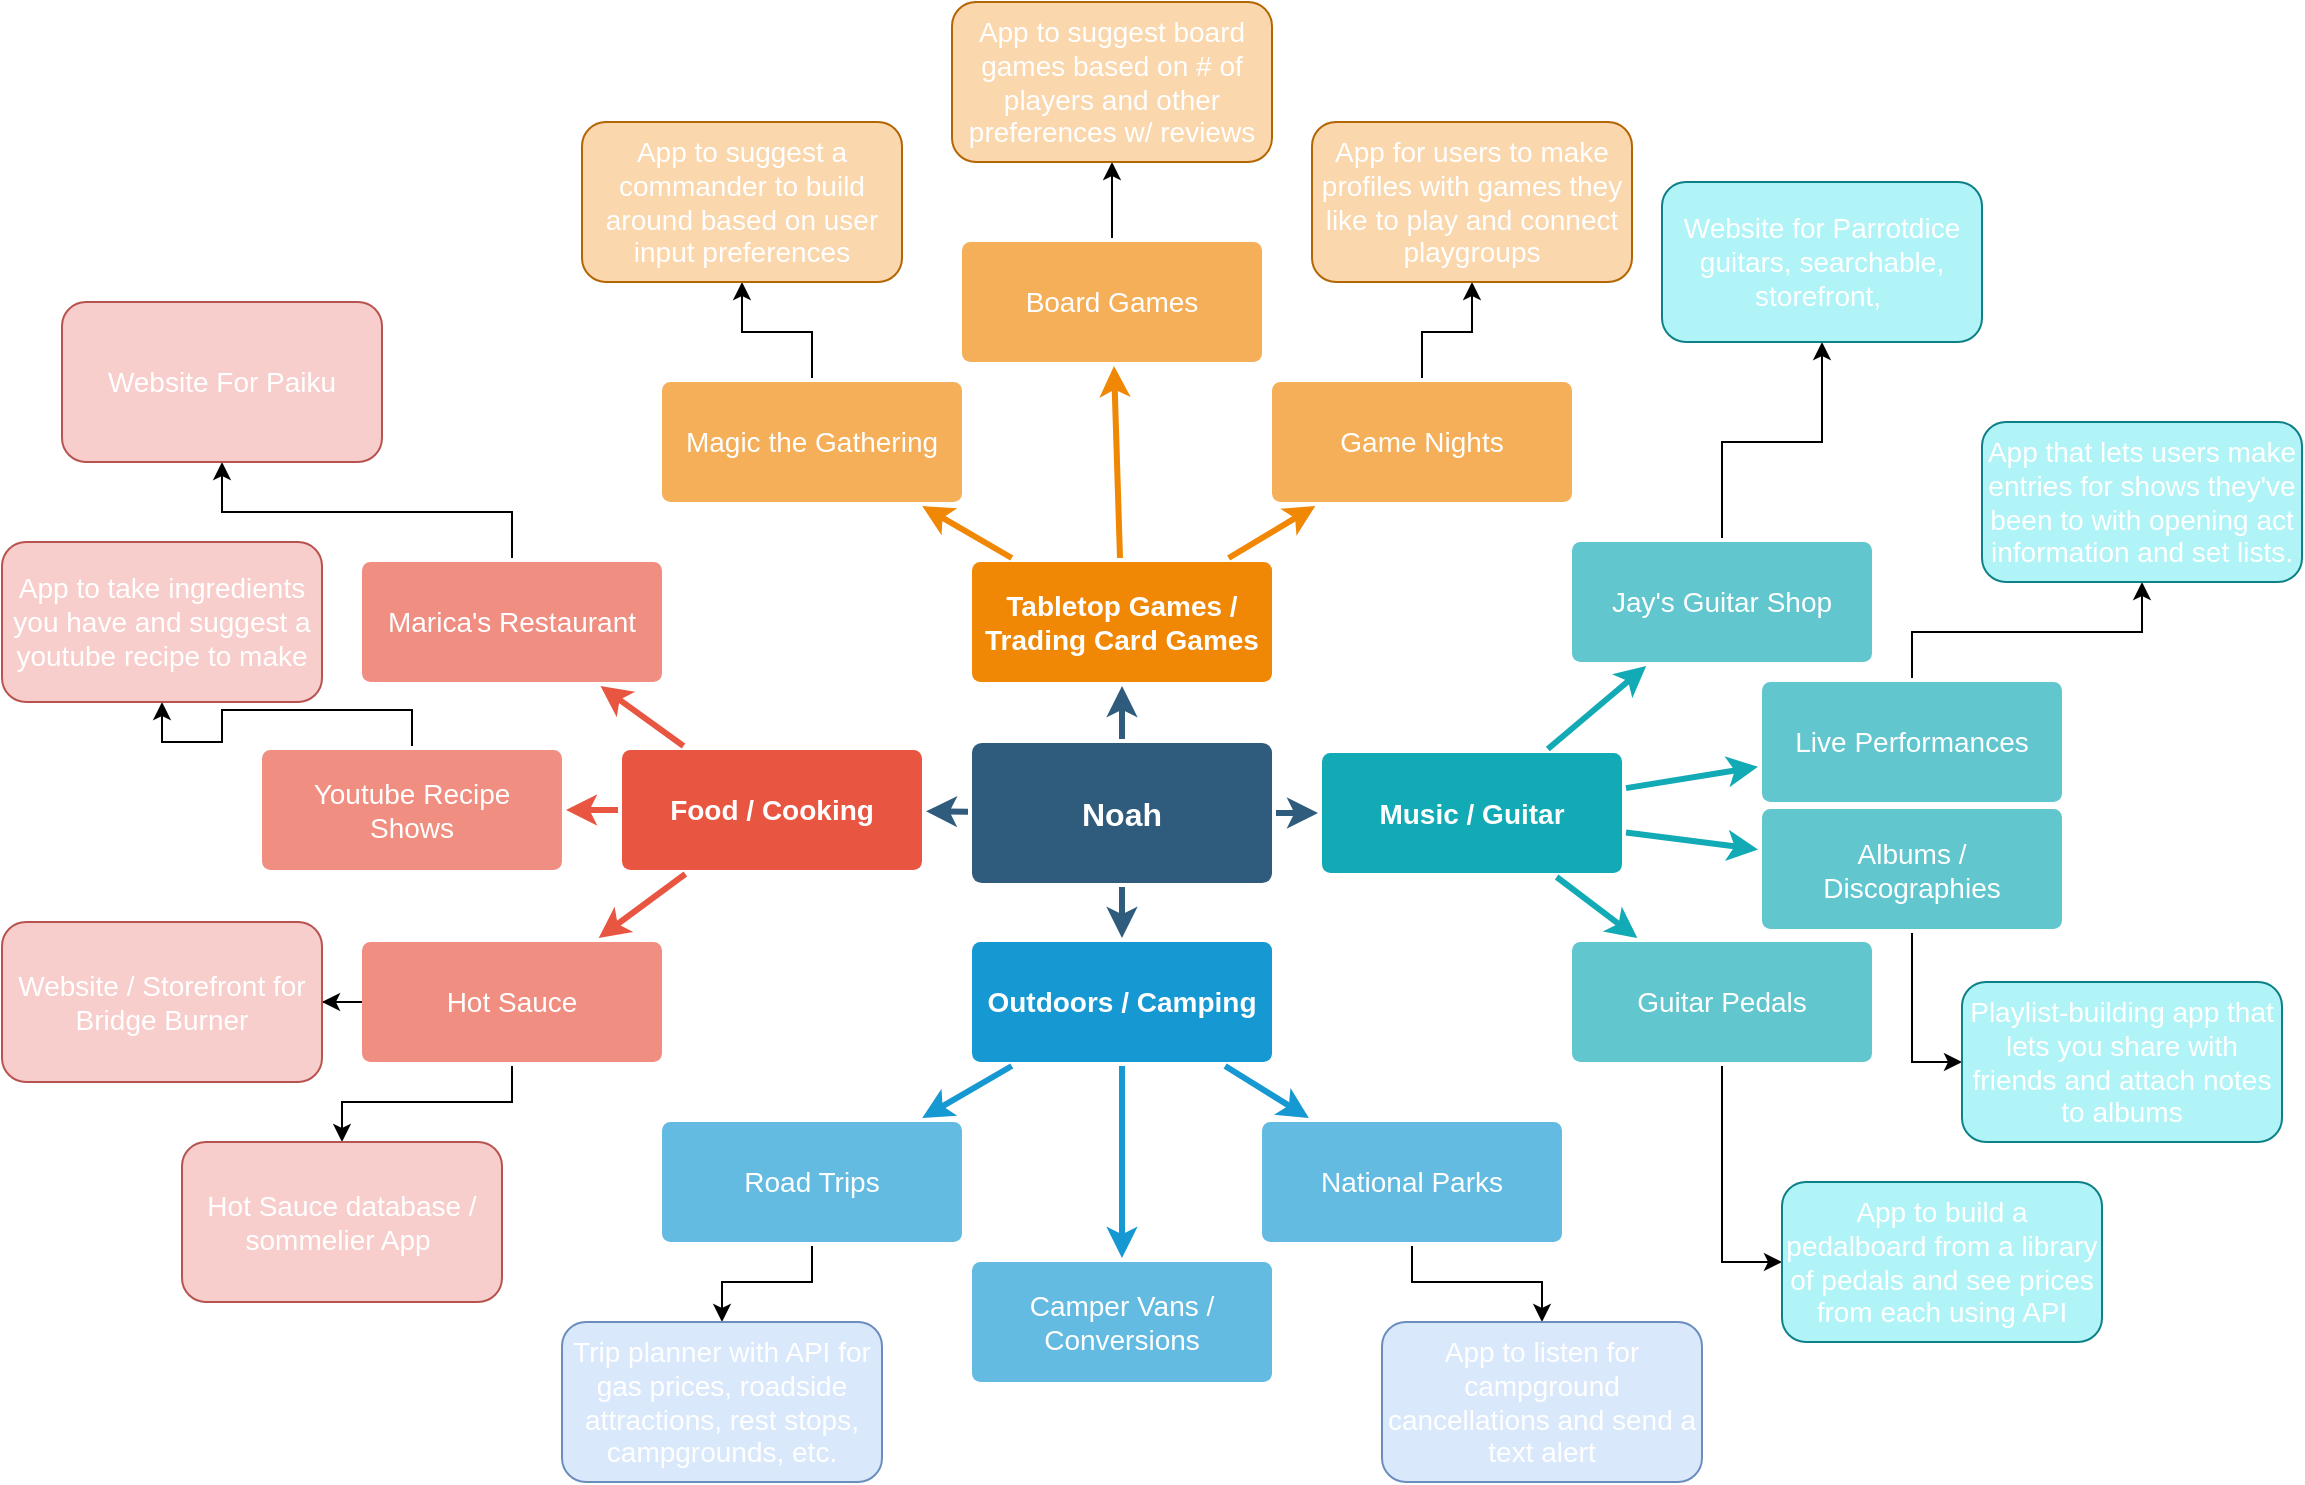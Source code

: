 <mxfile version="22.1.5" type="github">
  <diagram id="6a731a19-8d31-9384-78a2-239565b7b9f0" name="Page-1">
    <mxGraphModel dx="794" dy="421" grid="1" gridSize="10" guides="1" tooltips="1" connect="1" arrows="1" fold="1" page="1" pageScale="1" pageWidth="1169" pageHeight="827" background="none" math="0" shadow="0">
      <root>
        <mxCell id="0" />
        <mxCell id="1" parent="0" />
        <mxCell id="1745" value="" style="edgeStyle=none;rounded=0;jumpStyle=none;html=1;shadow=0;labelBackgroundColor=none;startArrow=none;startFill=0;endArrow=classic;endFill=1;jettySize=auto;orthogonalLoop=1;strokeColor=#2F5B7C;strokeWidth=3;fontFamily=Helvetica;fontSize=16;fontColor=#23445D;spacing=5;" parent="1" source="1749" target="1764" edge="1">
          <mxGeometry relative="1" as="geometry" />
        </mxCell>
        <mxCell id="1746" value="" style="edgeStyle=none;rounded=0;jumpStyle=none;html=1;shadow=0;labelBackgroundColor=none;startArrow=none;startFill=0;endArrow=classic;endFill=1;jettySize=auto;orthogonalLoop=1;strokeColor=#2F5B7C;strokeWidth=3;fontFamily=Helvetica;fontSize=16;fontColor=#23445D;spacing=5;" parent="1" source="1749" target="1771" edge="1">
          <mxGeometry relative="1" as="geometry" />
        </mxCell>
        <mxCell id="1747" value="" style="edgeStyle=none;rounded=0;jumpStyle=none;html=1;shadow=0;labelBackgroundColor=none;startArrow=none;startFill=0;endArrow=classic;endFill=1;jettySize=auto;orthogonalLoop=1;strokeColor=#2F5B7C;strokeWidth=3;fontFamily=Helvetica;fontSize=16;fontColor=#23445D;spacing=5;" parent="1" source="1749" target="1760" edge="1">
          <mxGeometry relative="1" as="geometry" />
        </mxCell>
        <mxCell id="1748" value="" style="edgeStyle=none;rounded=0;jumpStyle=none;html=1;shadow=0;labelBackgroundColor=none;startArrow=none;startFill=0;endArrow=classic;endFill=1;jettySize=auto;orthogonalLoop=1;strokeColor=#2F5B7C;strokeWidth=3;fontFamily=Helvetica;fontSize=16;fontColor=#23445D;spacing=5;" parent="1" source="1749" target="1753" edge="1">
          <mxGeometry relative="1" as="geometry" />
        </mxCell>
        <mxCell id="1749" value="Noah" style="rounded=1;whiteSpace=wrap;html=1;shadow=0;labelBackgroundColor=none;strokeColor=none;strokeWidth=3;fillColor=#2F5B7C;fontFamily=Helvetica;fontSize=16;fontColor=#FFFFFF;align=center;fontStyle=1;spacing=5;arcSize=7;perimeterSpacing=2;" parent="1" vertex="1">
          <mxGeometry x="495" y="380.5" width="150" height="70" as="geometry" />
        </mxCell>
        <mxCell id="1750" value="" style="edgeStyle=none;rounded=1;jumpStyle=none;html=1;shadow=0;labelBackgroundColor=none;startArrow=none;startFill=0;jettySize=auto;orthogonalLoop=1;strokeColor=#E85642;strokeWidth=3;fontFamily=Helvetica;fontSize=14;fontColor=#FFFFFF;spacing=5;fontStyle=1;fillColor=#b0e3e6;" parent="1" source="1753" target="1756" edge="1">
          <mxGeometry relative="1" as="geometry" />
        </mxCell>
        <mxCell id="1751" value="" style="edgeStyle=none;rounded=1;jumpStyle=none;html=1;shadow=0;labelBackgroundColor=none;startArrow=none;startFill=0;jettySize=auto;orthogonalLoop=1;strokeColor=#E85642;strokeWidth=3;fontFamily=Helvetica;fontSize=14;fontColor=#FFFFFF;spacing=5;fontStyle=1;fillColor=#b0e3e6;" parent="1" source="1753" target="1755" edge="1">
          <mxGeometry relative="1" as="geometry" />
        </mxCell>
        <mxCell id="1752" value="" style="edgeStyle=none;rounded=1;jumpStyle=none;html=1;shadow=0;labelBackgroundColor=none;startArrow=none;startFill=0;jettySize=auto;orthogonalLoop=1;strokeColor=#E85642;strokeWidth=3;fontFamily=Helvetica;fontSize=14;fontColor=#FFFFFF;spacing=5;fontStyle=1;fillColor=#b0e3e6;" parent="1" source="1753" target="1754" edge="1">
          <mxGeometry relative="1" as="geometry" />
        </mxCell>
        <mxCell id="1753" value="Food / Cooking" style="rounded=1;whiteSpace=wrap;html=1;shadow=0;labelBackgroundColor=none;strokeColor=none;strokeWidth=3;fillColor=#e85642;fontFamily=Helvetica;fontSize=14;fontColor=#FFFFFF;align=center;spacing=5;fontStyle=1;arcSize=7;perimeterSpacing=2;" parent="1" vertex="1">
          <mxGeometry x="320" y="384" width="150" height="60" as="geometry" />
        </mxCell>
        <mxCell id="sF_PMrXq-bfstlx7TxJy-1783" style="edgeStyle=orthogonalEdgeStyle;rounded=0;orthogonalLoop=1;jettySize=auto;html=1;" edge="1" parent="1" source="1754" target="sF_PMrXq-bfstlx7TxJy-1779">
          <mxGeometry relative="1" as="geometry" />
        </mxCell>
        <mxCell id="sF_PMrXq-bfstlx7TxJy-1784" style="edgeStyle=orthogonalEdgeStyle;rounded=0;orthogonalLoop=1;jettySize=auto;html=1;entryX=1;entryY=0.5;entryDx=0;entryDy=0;" edge="1" parent="1" source="1754" target="sF_PMrXq-bfstlx7TxJy-1780">
          <mxGeometry relative="1" as="geometry" />
        </mxCell>
        <mxCell id="1754" value="Hot Sauce" style="rounded=1;whiteSpace=wrap;html=1;shadow=0;labelBackgroundColor=none;strokeColor=none;strokeWidth=3;fillColor=#f08e81;fontFamily=Helvetica;fontSize=14;fontColor=#FFFFFF;align=center;spacing=5;fontStyle=0;arcSize=7;perimeterSpacing=2;" parent="1" vertex="1">
          <mxGeometry x="190" y="480" width="150" height="60" as="geometry" />
        </mxCell>
        <mxCell id="sF_PMrXq-bfstlx7TxJy-1813" style="edgeStyle=orthogonalEdgeStyle;rounded=0;orthogonalLoop=1;jettySize=auto;html=1;" edge="1" parent="1" source="1755" target="sF_PMrXq-bfstlx7TxJy-1807">
          <mxGeometry relative="1" as="geometry" />
        </mxCell>
        <mxCell id="1755" value="Youtube Recipe Shows" style="rounded=1;whiteSpace=wrap;html=1;shadow=0;labelBackgroundColor=none;strokeColor=none;strokeWidth=3;fillColor=#f08e81;fontFamily=Helvetica;fontSize=14;fontColor=#FFFFFF;align=center;spacing=5;fontStyle=0;arcSize=7;perimeterSpacing=2;" parent="1" vertex="1">
          <mxGeometry x="140" y="384" width="150" height="60" as="geometry" />
        </mxCell>
        <mxCell id="sF_PMrXq-bfstlx7TxJy-1787" style="edgeStyle=orthogonalEdgeStyle;rounded=0;orthogonalLoop=1;jettySize=auto;html=1;" edge="1" parent="1" source="1756" target="sF_PMrXq-bfstlx7TxJy-1786">
          <mxGeometry relative="1" as="geometry" />
        </mxCell>
        <mxCell id="1756" value="Marica&#39;s Restaurant" style="rounded=1;whiteSpace=wrap;html=1;shadow=0;labelBackgroundColor=none;strokeColor=none;strokeWidth=3;fillColor=#f08e81;fontFamily=Helvetica;fontSize=14;fontColor=#FFFFFF;align=center;spacing=5;fontStyle=0;arcSize=7;perimeterSpacing=2;" parent="1" vertex="1">
          <mxGeometry x="190" y="290" width="150" height="60" as="geometry" />
        </mxCell>
        <mxCell id="1757" value="" style="edgeStyle=none;rounded=0;jumpStyle=none;html=1;shadow=0;labelBackgroundColor=none;startArrow=none;startFill=0;endArrow=classic;endFill=1;jettySize=auto;orthogonalLoop=1;strokeColor=#1699D3;strokeWidth=3;fontFamily=Helvetica;fontSize=14;fontColor=#FFFFFF;spacing=5;" parent="1" source="1760" target="1763" edge="1">
          <mxGeometry relative="1" as="geometry" />
        </mxCell>
        <mxCell id="1758" value="" style="edgeStyle=none;rounded=0;jumpStyle=none;html=1;shadow=0;labelBackgroundColor=none;startArrow=none;startFill=0;endArrow=classic;endFill=1;jettySize=auto;orthogonalLoop=1;strokeColor=#1699D3;strokeWidth=3;fontFamily=Helvetica;fontSize=14;fontColor=#FFFFFF;spacing=5;" parent="1" source="1760" target="1762" edge="1">
          <mxGeometry relative="1" as="geometry" />
        </mxCell>
        <mxCell id="1759" value="" style="edgeStyle=none;rounded=0;jumpStyle=none;html=1;shadow=0;labelBackgroundColor=none;startArrow=none;startFill=0;endArrow=classic;endFill=1;jettySize=auto;orthogonalLoop=1;strokeColor=#1699D3;strokeWidth=3;fontFamily=Helvetica;fontSize=14;fontColor=#FFFFFF;spacing=5;" parent="1" source="1760" target="1761" edge="1">
          <mxGeometry relative="1" as="geometry" />
        </mxCell>
        <mxCell id="1760" value="Outdoors / Camping" style="rounded=1;whiteSpace=wrap;html=1;shadow=0;labelBackgroundColor=none;strokeColor=none;strokeWidth=3;fillColor=#1699d3;fontFamily=Helvetica;fontSize=14;fontColor=#FFFFFF;align=center;spacing=5;fontStyle=1;arcSize=7;perimeterSpacing=2;" parent="1" vertex="1">
          <mxGeometry x="495" y="480" width="150" height="60" as="geometry" />
        </mxCell>
        <mxCell id="sF_PMrXq-bfstlx7TxJy-1792" style="edgeStyle=orthogonalEdgeStyle;rounded=0;orthogonalLoop=1;jettySize=auto;html=1;entryX=0.5;entryY=0;entryDx=0;entryDy=0;" edge="1" parent="1" source="1761" target="sF_PMrXq-bfstlx7TxJy-1789">
          <mxGeometry relative="1" as="geometry" />
        </mxCell>
        <mxCell id="1761" value="National Parks" style="rounded=1;whiteSpace=wrap;html=1;shadow=0;labelBackgroundColor=none;strokeColor=none;strokeWidth=3;fillColor=#64bbe2;fontFamily=Helvetica;fontSize=14;fontColor=#FFFFFF;align=center;spacing=5;arcSize=7;perimeterSpacing=2;" parent="1" vertex="1">
          <mxGeometry x="640" y="570" width="150" height="60" as="geometry" />
        </mxCell>
        <mxCell id="1762" value="Camper Vans / Conversions" style="rounded=1;whiteSpace=wrap;html=1;shadow=0;labelBackgroundColor=none;strokeColor=none;strokeWidth=3;fillColor=#64bbe2;fontFamily=Helvetica;fontSize=14;fontColor=#FFFFFF;align=center;spacing=5;arcSize=7;perimeterSpacing=2;" parent="1" vertex="1">
          <mxGeometry x="495" y="640" width="150" height="60" as="geometry" />
        </mxCell>
        <mxCell id="sF_PMrXq-bfstlx7TxJy-1791" style="edgeStyle=orthogonalEdgeStyle;rounded=0;orthogonalLoop=1;jettySize=auto;html=1;entryX=0.5;entryY=0;entryDx=0;entryDy=0;" edge="1" parent="1" source="1763" target="sF_PMrXq-bfstlx7TxJy-1788">
          <mxGeometry relative="1" as="geometry" />
        </mxCell>
        <mxCell id="1763" value="Road Trips" style="rounded=1;whiteSpace=wrap;html=1;shadow=0;labelBackgroundColor=none;strokeColor=none;strokeWidth=3;fillColor=#64bbe2;fontFamily=Helvetica;fontSize=14;fontColor=#FFFFFF;align=center;spacing=5;arcSize=7;perimeterSpacing=2;" parent="1" vertex="1">
          <mxGeometry x="340" y="570" width="150" height="60" as="geometry" />
        </mxCell>
        <mxCell id="1764" value="Tabletop Games / Trading Card Games" style="rounded=1;whiteSpace=wrap;html=1;shadow=0;labelBackgroundColor=none;strokeColor=none;strokeWidth=3;fillColor=#F08705;fontFamily=Helvetica;fontSize=14;fontColor=#FFFFFF;align=center;spacing=5;fontStyle=1;arcSize=7;perimeterSpacing=2;" parent="1" vertex="1">
          <mxGeometry x="495" y="290" width="150" height="60" as="geometry" />
        </mxCell>
        <mxCell id="sF_PMrXq-bfstlx7TxJy-1802" value="" style="edgeStyle=orthogonalEdgeStyle;rounded=0;orthogonalLoop=1;jettySize=auto;html=1;" edge="1" parent="1" source="1765" target="sF_PMrXq-bfstlx7TxJy-1801">
          <mxGeometry relative="1" as="geometry" />
        </mxCell>
        <mxCell id="1765" value="Game Nights" style="rounded=1;whiteSpace=wrap;html=1;shadow=0;labelBackgroundColor=none;strokeColor=none;strokeWidth=3;fillColor=#f5af58;fontFamily=Helvetica;fontSize=14;fontColor=#FFFFFF;align=center;spacing=5;arcSize=7;perimeterSpacing=2;" parent="1" vertex="1">
          <mxGeometry x="645" y="200" width="150" height="60" as="geometry" />
        </mxCell>
        <mxCell id="1766" value="" style="edgeStyle=none;rounded=0;jumpStyle=none;html=1;shadow=0;labelBackgroundColor=none;startArrow=none;startFill=0;endArrow=classic;endFill=1;jettySize=auto;orthogonalLoop=1;strokeColor=#F08705;strokeWidth=3;fontFamily=Helvetica;fontSize=14;fontColor=#FFFFFF;spacing=5;" parent="1" source="1764" target="1765" edge="1">
          <mxGeometry relative="1" as="geometry" />
        </mxCell>
        <mxCell id="sF_PMrXq-bfstlx7TxJy-1804" value="" style="edgeStyle=orthogonalEdgeStyle;rounded=0;orthogonalLoop=1;jettySize=auto;html=1;" edge="1" parent="1" source="1767" target="sF_PMrXq-bfstlx7TxJy-1803">
          <mxGeometry relative="1" as="geometry" />
        </mxCell>
        <mxCell id="1767" value="Board Games" style="rounded=1;whiteSpace=wrap;html=1;shadow=0;labelBackgroundColor=none;strokeColor=none;strokeWidth=3;fillColor=#f5af58;fontFamily=Helvetica;fontSize=14;fontColor=#FFFFFF;align=center;spacing=5;arcSize=7;perimeterSpacing=2;" parent="1" vertex="1">
          <mxGeometry x="490" y="130" width="150" height="60" as="geometry" />
        </mxCell>
        <mxCell id="1768" value="" style="edgeStyle=none;rounded=0;jumpStyle=none;html=1;shadow=0;labelBackgroundColor=none;startArrow=none;startFill=0;endArrow=classic;endFill=1;jettySize=auto;orthogonalLoop=1;strokeColor=#F08705;strokeWidth=3;fontFamily=Helvetica;fontSize=14;fontColor=#FFFFFF;spacing=5;" parent="1" source="1764" target="1767" edge="1">
          <mxGeometry relative="1" as="geometry" />
        </mxCell>
        <mxCell id="sF_PMrXq-bfstlx7TxJy-1806" value="" style="edgeStyle=orthogonalEdgeStyle;rounded=0;orthogonalLoop=1;jettySize=auto;html=1;" edge="1" parent="1" source="1769" target="sF_PMrXq-bfstlx7TxJy-1805">
          <mxGeometry relative="1" as="geometry" />
        </mxCell>
        <mxCell id="1769" value="Magic the Gathering" style="rounded=1;whiteSpace=wrap;html=1;shadow=0;labelBackgroundColor=none;strokeColor=none;strokeWidth=3;fillColor=#f5af58;fontFamily=Helvetica;fontSize=14;fontColor=#FFFFFF;align=center;spacing=5;arcSize=7;perimeterSpacing=2;" parent="1" vertex="1">
          <mxGeometry x="340" y="200" width="150" height="60" as="geometry" />
        </mxCell>
        <mxCell id="1770" value="" style="edgeStyle=none;rounded=0;jumpStyle=none;html=1;shadow=0;labelBackgroundColor=none;startArrow=none;startFill=0;endArrow=classic;endFill=1;jettySize=auto;orthogonalLoop=1;strokeColor=#F08705;strokeWidth=3;fontFamily=Helvetica;fontSize=14;fontColor=#FFFFFF;spacing=5;" parent="1" source="1764" target="1769" edge="1">
          <mxGeometry relative="1" as="geometry" />
        </mxCell>
        <mxCell id="1771" value="Music / Guitar" style="rounded=1;whiteSpace=wrap;html=1;shadow=0;labelBackgroundColor=none;strokeColor=none;strokeWidth=3;fillColor=#12aab5;fontFamily=Helvetica;fontSize=14;fontColor=#FFFFFF;align=center;spacing=5;fontStyle=1;arcSize=7;perimeterSpacing=2;" parent="1" vertex="1">
          <mxGeometry x="670" y="385.5" width="150" height="60" as="geometry" />
        </mxCell>
        <mxCell id="sF_PMrXq-bfstlx7TxJy-1794" style="edgeStyle=orthogonalEdgeStyle;rounded=0;orthogonalLoop=1;jettySize=auto;html=1;entryX=0;entryY=0.5;entryDx=0;entryDy=0;" edge="1" parent="1" source="1772" target="sF_PMrXq-bfstlx7TxJy-1793">
          <mxGeometry relative="1" as="geometry" />
        </mxCell>
        <mxCell id="1772" value="Guitar Pedals" style="rounded=1;whiteSpace=wrap;html=1;shadow=0;labelBackgroundColor=none;strokeColor=none;strokeWidth=3;fillColor=#61c6ce;fontFamily=Helvetica;fontSize=14;fontColor=#FFFFFF;align=center;spacing=5;fontStyle=0;arcSize=7;perimeterSpacing=2;" parent="1" vertex="1">
          <mxGeometry x="795" y="480" width="150" height="60" as="geometry" />
        </mxCell>
        <mxCell id="1773" value="" style="edgeStyle=none;rounded=1;jumpStyle=none;html=1;shadow=0;labelBackgroundColor=none;startArrow=none;startFill=0;jettySize=auto;orthogonalLoop=1;strokeColor=#12AAB5;strokeWidth=3;fontFamily=Helvetica;fontSize=14;fontColor=#FFFFFF;spacing=5;fontStyle=1;fillColor=#b0e3e6;" parent="1" source="1771" target="1772" edge="1">
          <mxGeometry relative="1" as="geometry" />
        </mxCell>
        <mxCell id="sF_PMrXq-bfstlx7TxJy-1796" style="edgeStyle=orthogonalEdgeStyle;rounded=0;orthogonalLoop=1;jettySize=auto;html=1;entryX=0;entryY=0.5;entryDx=0;entryDy=0;" edge="1" parent="1" source="1774" target="sF_PMrXq-bfstlx7TxJy-1795">
          <mxGeometry relative="1" as="geometry" />
        </mxCell>
        <mxCell id="1774" value="Albums / Discographies" style="rounded=1;whiteSpace=wrap;html=1;shadow=0;labelBackgroundColor=none;strokeColor=none;strokeWidth=3;fillColor=#61c6ce;fontFamily=Helvetica;fontSize=14;fontColor=#FFFFFF;align=center;spacing=5;fontStyle=0;arcSize=7;perimeterSpacing=2;" parent="1" vertex="1">
          <mxGeometry x="890" y="413.5" width="150" height="60" as="geometry" />
        </mxCell>
        <mxCell id="1775" value="" style="edgeStyle=none;rounded=1;jumpStyle=none;html=1;shadow=0;labelBackgroundColor=none;startArrow=none;startFill=0;jettySize=auto;orthogonalLoop=1;strokeColor=#12AAB5;strokeWidth=3;fontFamily=Helvetica;fontSize=14;fontColor=#FFFFFF;spacing=5;fontStyle=1;fillColor=#b0e3e6;" parent="1" source="1771" target="1774" edge="1">
          <mxGeometry relative="1" as="geometry" />
        </mxCell>
        <mxCell id="sF_PMrXq-bfstlx7TxJy-1798" value="" style="edgeStyle=orthogonalEdgeStyle;rounded=0;orthogonalLoop=1;jettySize=auto;html=1;" edge="1" parent="1" source="1776" target="sF_PMrXq-bfstlx7TxJy-1797">
          <mxGeometry relative="1" as="geometry" />
        </mxCell>
        <mxCell id="1776" value="Live Performances" style="rounded=1;whiteSpace=wrap;html=1;shadow=0;labelBackgroundColor=none;strokeColor=none;strokeWidth=3;fillColor=#61c6ce;fontFamily=Helvetica;fontSize=14;fontColor=#FFFFFF;align=center;spacing=5;fontStyle=0;arcSize=7;perimeterSpacing=2;" parent="1" vertex="1">
          <mxGeometry x="890" y="350" width="150" height="60" as="geometry" />
        </mxCell>
        <mxCell id="1777" value="" style="edgeStyle=none;rounded=1;jumpStyle=none;html=1;shadow=0;labelBackgroundColor=none;startArrow=none;startFill=0;jettySize=auto;orthogonalLoop=1;strokeColor=#12AAB5;strokeWidth=3;fontFamily=Helvetica;fontSize=14;fontColor=#FFFFFF;spacing=5;fontStyle=1;fillColor=#b0e3e6;" parent="1" source="1771" target="1776" edge="1">
          <mxGeometry relative="1" as="geometry" />
        </mxCell>
        <mxCell id="sF_PMrXq-bfstlx7TxJy-1800" value="" style="edgeStyle=orthogonalEdgeStyle;rounded=0;orthogonalLoop=1;jettySize=auto;html=1;" edge="1" parent="1" source="1778" target="sF_PMrXq-bfstlx7TxJy-1799">
          <mxGeometry relative="1" as="geometry" />
        </mxCell>
        <mxCell id="1778" value="Jay&#39;s Guitar Shop" style="rounded=1;whiteSpace=wrap;html=1;shadow=0;labelBackgroundColor=none;strokeColor=none;strokeWidth=3;fillColor=#61c6ce;fontFamily=Helvetica;fontSize=14;fontColor=#FFFFFF;align=center;spacing=5;fontStyle=0;arcSize=7;perimeterSpacing=2;" parent="1" vertex="1">
          <mxGeometry x="795" y="280" width="150" height="60" as="geometry" />
        </mxCell>
        <mxCell id="1779" value="" style="edgeStyle=none;rounded=1;jumpStyle=none;html=1;shadow=0;labelBackgroundColor=none;startArrow=none;startFill=0;jettySize=auto;orthogonalLoop=1;strokeColor=#12AAB5;strokeWidth=3;fontFamily=Helvetica;fontSize=14;fontColor=#FFFFFF;spacing=5;fontStyle=1;fillColor=#b0e3e6;" parent="1" source="1771" target="1778" edge="1">
          <mxGeometry relative="1" as="geometry" />
        </mxCell>
        <mxCell id="sF_PMrXq-bfstlx7TxJy-1779" value="Hot Sauce database / sommelier App&amp;nbsp;" style="rounded=1;whiteSpace=wrap;html=1;fillColor=#f8cecc;strokeColor=#b85450;fontSize=14;fontColor=#ffffff;" vertex="1" parent="1">
          <mxGeometry x="100" y="580" width="160" height="80" as="geometry" />
        </mxCell>
        <mxCell id="sF_PMrXq-bfstlx7TxJy-1780" value="Website / Storefront for Bridge Burner" style="rounded=1;whiteSpace=wrap;html=1;fillColor=#f8cecc;strokeColor=#b85450;fontSize=14;fontColor=#ffffff;" vertex="1" parent="1">
          <mxGeometry x="10" y="470" width="160" height="80" as="geometry" />
        </mxCell>
        <mxCell id="sF_PMrXq-bfstlx7TxJy-1786" value="Website For Paiku" style="rounded=1;whiteSpace=wrap;html=1;fillColor=#f8cecc;strokeColor=#b85450;fontSize=14;fontColor=#ffffff;" vertex="1" parent="1">
          <mxGeometry x="40" y="160" width="160" height="80" as="geometry" />
        </mxCell>
        <mxCell id="sF_PMrXq-bfstlx7TxJy-1788" value="&lt;font color=&quot;#ffffff&quot;&gt;Trip planner with API for gas prices, roadside attractions, rest stops, campgrounds, etc.&lt;/font&gt;" style="rounded=1;whiteSpace=wrap;html=1;fillColor=#dae8fc;strokeColor=#6c8ebf;fontSize=14;" vertex="1" parent="1">
          <mxGeometry x="290" y="670" width="160" height="80" as="geometry" />
        </mxCell>
        <mxCell id="sF_PMrXq-bfstlx7TxJy-1789" value="&lt;font color=&quot;#ffffff&quot;&gt;App to listen for campground cancellations and send a text alert&lt;/font&gt;" style="rounded=1;whiteSpace=wrap;html=1;fillColor=#dae8fc;strokeColor=#6c8ebf;fontSize=14;" vertex="1" parent="1">
          <mxGeometry x="700" y="670" width="160" height="80" as="geometry" />
        </mxCell>
        <mxCell id="sF_PMrXq-bfstlx7TxJy-1793" value="&lt;font color=&quot;#ffffff&quot;&gt;App to build a pedalboard from a library of pedals and see prices from each using API&lt;/font&gt;" style="rounded=1;whiteSpace=wrap;html=1;fillColor=#b0f4f7;strokeColor=#0e8088;fontSize=14;" vertex="1" parent="1">
          <mxGeometry x="900" y="600" width="160" height="80" as="geometry" />
        </mxCell>
        <mxCell id="sF_PMrXq-bfstlx7TxJy-1795" value="&lt;font color=&quot;#ffffff&quot;&gt;Playlist-building app that lets you share with friends and attach notes to albums&lt;/font&gt;" style="rounded=1;whiteSpace=wrap;html=1;fillColor=#b0f4f7;strokeColor=#0e8088;fontSize=14;" vertex="1" parent="1">
          <mxGeometry x="990" y="500" width="160" height="80" as="geometry" />
        </mxCell>
        <mxCell id="sF_PMrXq-bfstlx7TxJy-1797" value="&lt;font color=&quot;#ffffff&quot;&gt;App that lets users make entries for shows they&#39;ve been to with opening act information and set lists.&lt;/font&gt;" style="rounded=1;whiteSpace=wrap;html=1;fillColor=#b0f4f7;strokeColor=#0e8088;fontSize=14;" vertex="1" parent="1">
          <mxGeometry x="1000" y="220" width="160" height="80" as="geometry" />
        </mxCell>
        <mxCell id="sF_PMrXq-bfstlx7TxJy-1799" value="&lt;font color=&quot;#ffffff&quot;&gt;Website for Parrotdice guitars, searchable, storefront,&amp;nbsp;&lt;/font&gt;" style="rounded=1;whiteSpace=wrap;html=1;fillColor=#b0f4f7;strokeColor=#0e8088;fontSize=14;" vertex="1" parent="1">
          <mxGeometry x="840" y="100" width="160" height="80" as="geometry" />
        </mxCell>
        <mxCell id="sF_PMrXq-bfstlx7TxJy-1801" value="&lt;font color=&quot;#ffffff&quot;&gt;App for users to make profiles with games they like to play and connect playgroups&lt;/font&gt;" style="rounded=1;whiteSpace=wrap;html=1;fillColor=#fad7ac;strokeColor=#b46504;fontSize=14;" vertex="1" parent="1">
          <mxGeometry x="665" y="70" width="160" height="80" as="geometry" />
        </mxCell>
        <mxCell id="sF_PMrXq-bfstlx7TxJy-1803" value="&lt;font color=&quot;#ffffff&quot;&gt;App to suggest board games based on # of players and other preferences w/ reviews&lt;/font&gt;" style="rounded=1;whiteSpace=wrap;html=1;fillColor=#fad7ac;strokeColor=#b46504;fontSize=14;" vertex="1" parent="1">
          <mxGeometry x="485" y="10" width="160" height="80" as="geometry" />
        </mxCell>
        <mxCell id="sF_PMrXq-bfstlx7TxJy-1805" value="&lt;font color=&quot;#ffffff&quot;&gt;App to suggest a commander to build around based on user input preferences&lt;/font&gt;" style="rounded=1;whiteSpace=wrap;html=1;fillColor=#fad7ac;strokeColor=#b46504;fontSize=14;" vertex="1" parent="1">
          <mxGeometry x="300" y="70" width="160" height="80" as="geometry" />
        </mxCell>
        <mxCell id="sF_PMrXq-bfstlx7TxJy-1807" value="App to take ingredients you have and suggest a youtube recipe to make" style="rounded=1;whiteSpace=wrap;html=1;fillColor=#f8cecc;strokeColor=#b85450;fontSize=14;fontColor=#ffffff;" vertex="1" parent="1">
          <mxGeometry x="10" y="280" width="160" height="80" as="geometry" />
        </mxCell>
      </root>
    </mxGraphModel>
  </diagram>
</mxfile>

